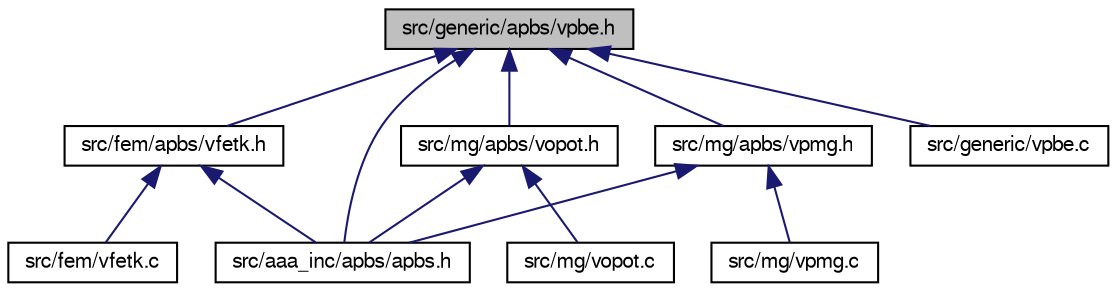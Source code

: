 digraph "src/generic/apbs/vpbe.h"
{
  edge [fontname="FreeSans",fontsize="10",labelfontname="FreeSans",labelfontsize="10"];
  node [fontname="FreeSans",fontsize="10",shape=record];
  Node1 [label="src/generic/apbs/vpbe.h",height=0.2,width=0.4,color="black", fillcolor="grey75", style="filled" fontcolor="black"];
  Node1 -> Node2 [dir="back",color="midnightblue",fontsize="10",style="solid",fontname="FreeSans"];
  Node2 [label="src/aaa_inc/apbs/apbs.h",height=0.2,width=0.4,color="black", fillcolor="white", style="filled",URL="$apbs_8h.html",tooltip="Top-level header for APBS."];
  Node1 -> Node3 [dir="back",color="midnightblue",fontsize="10",style="solid",fontname="FreeSans"];
  Node3 [label="src/fem/apbs/vfetk.h",height=0.2,width=0.4,color="black", fillcolor="white", style="filled",URL="$vfetk_8h.html",tooltip="Contains declarations for class Vfetk."];
  Node3 -> Node2 [dir="back",color="midnightblue",fontsize="10",style="solid",fontname="FreeSans"];
  Node3 -> Node4 [dir="back",color="midnightblue",fontsize="10",style="solid",fontname="FreeSans"];
  Node4 [label="src/fem/vfetk.c",height=0.2,width=0.4,color="black", fillcolor="white", style="filled",URL="$vfetk_8c.html",tooltip="Class Vfetk methods."];
  Node1 -> Node5 [dir="back",color="midnightblue",fontsize="10",style="solid",fontname="FreeSans"];
  Node5 [label="src/generic/vpbe.c",height=0.2,width=0.4,color="black", fillcolor="white", style="filled",URL="$vpbe_8c.html",tooltip="Class Vpbe methods."];
  Node1 -> Node6 [dir="back",color="midnightblue",fontsize="10",style="solid",fontname="FreeSans"];
  Node6 [label="src/mg/apbs/vopot.h",height=0.2,width=0.4,color="black", fillcolor="white", style="filled",URL="$vopot_8h.html",tooltip="Potential oracle for Cartesian mesh data."];
  Node6 -> Node2 [dir="back",color="midnightblue",fontsize="10",style="solid",fontname="FreeSans"];
  Node6 -> Node7 [dir="back",color="midnightblue",fontsize="10",style="solid",fontname="FreeSans"];
  Node7 [label="src/mg/vopot.c",height=0.2,width=0.4,color="black", fillcolor="white", style="filled",URL="$vopot_8c.html",tooltip="Class Vopot methods."];
  Node1 -> Node8 [dir="back",color="midnightblue",fontsize="10",style="solid",fontname="FreeSans"];
  Node8 [label="src/mg/apbs/vpmg.h",height=0.2,width=0.4,color="black", fillcolor="white", style="filled",URL="$vpmg_8h.html",tooltip="Contains declarations for class Vpmg."];
  Node8 -> Node2 [dir="back",color="midnightblue",fontsize="10",style="solid",fontname="FreeSans"];
  Node8 -> Node9 [dir="back",color="midnightblue",fontsize="10",style="solid",fontname="FreeSans"];
  Node9 [label="src/mg/vpmg.c",height=0.2,width=0.4,color="black", fillcolor="white", style="filled",URL="$vpmg_8c.html",tooltip="Class Vpmg methods."];
}
